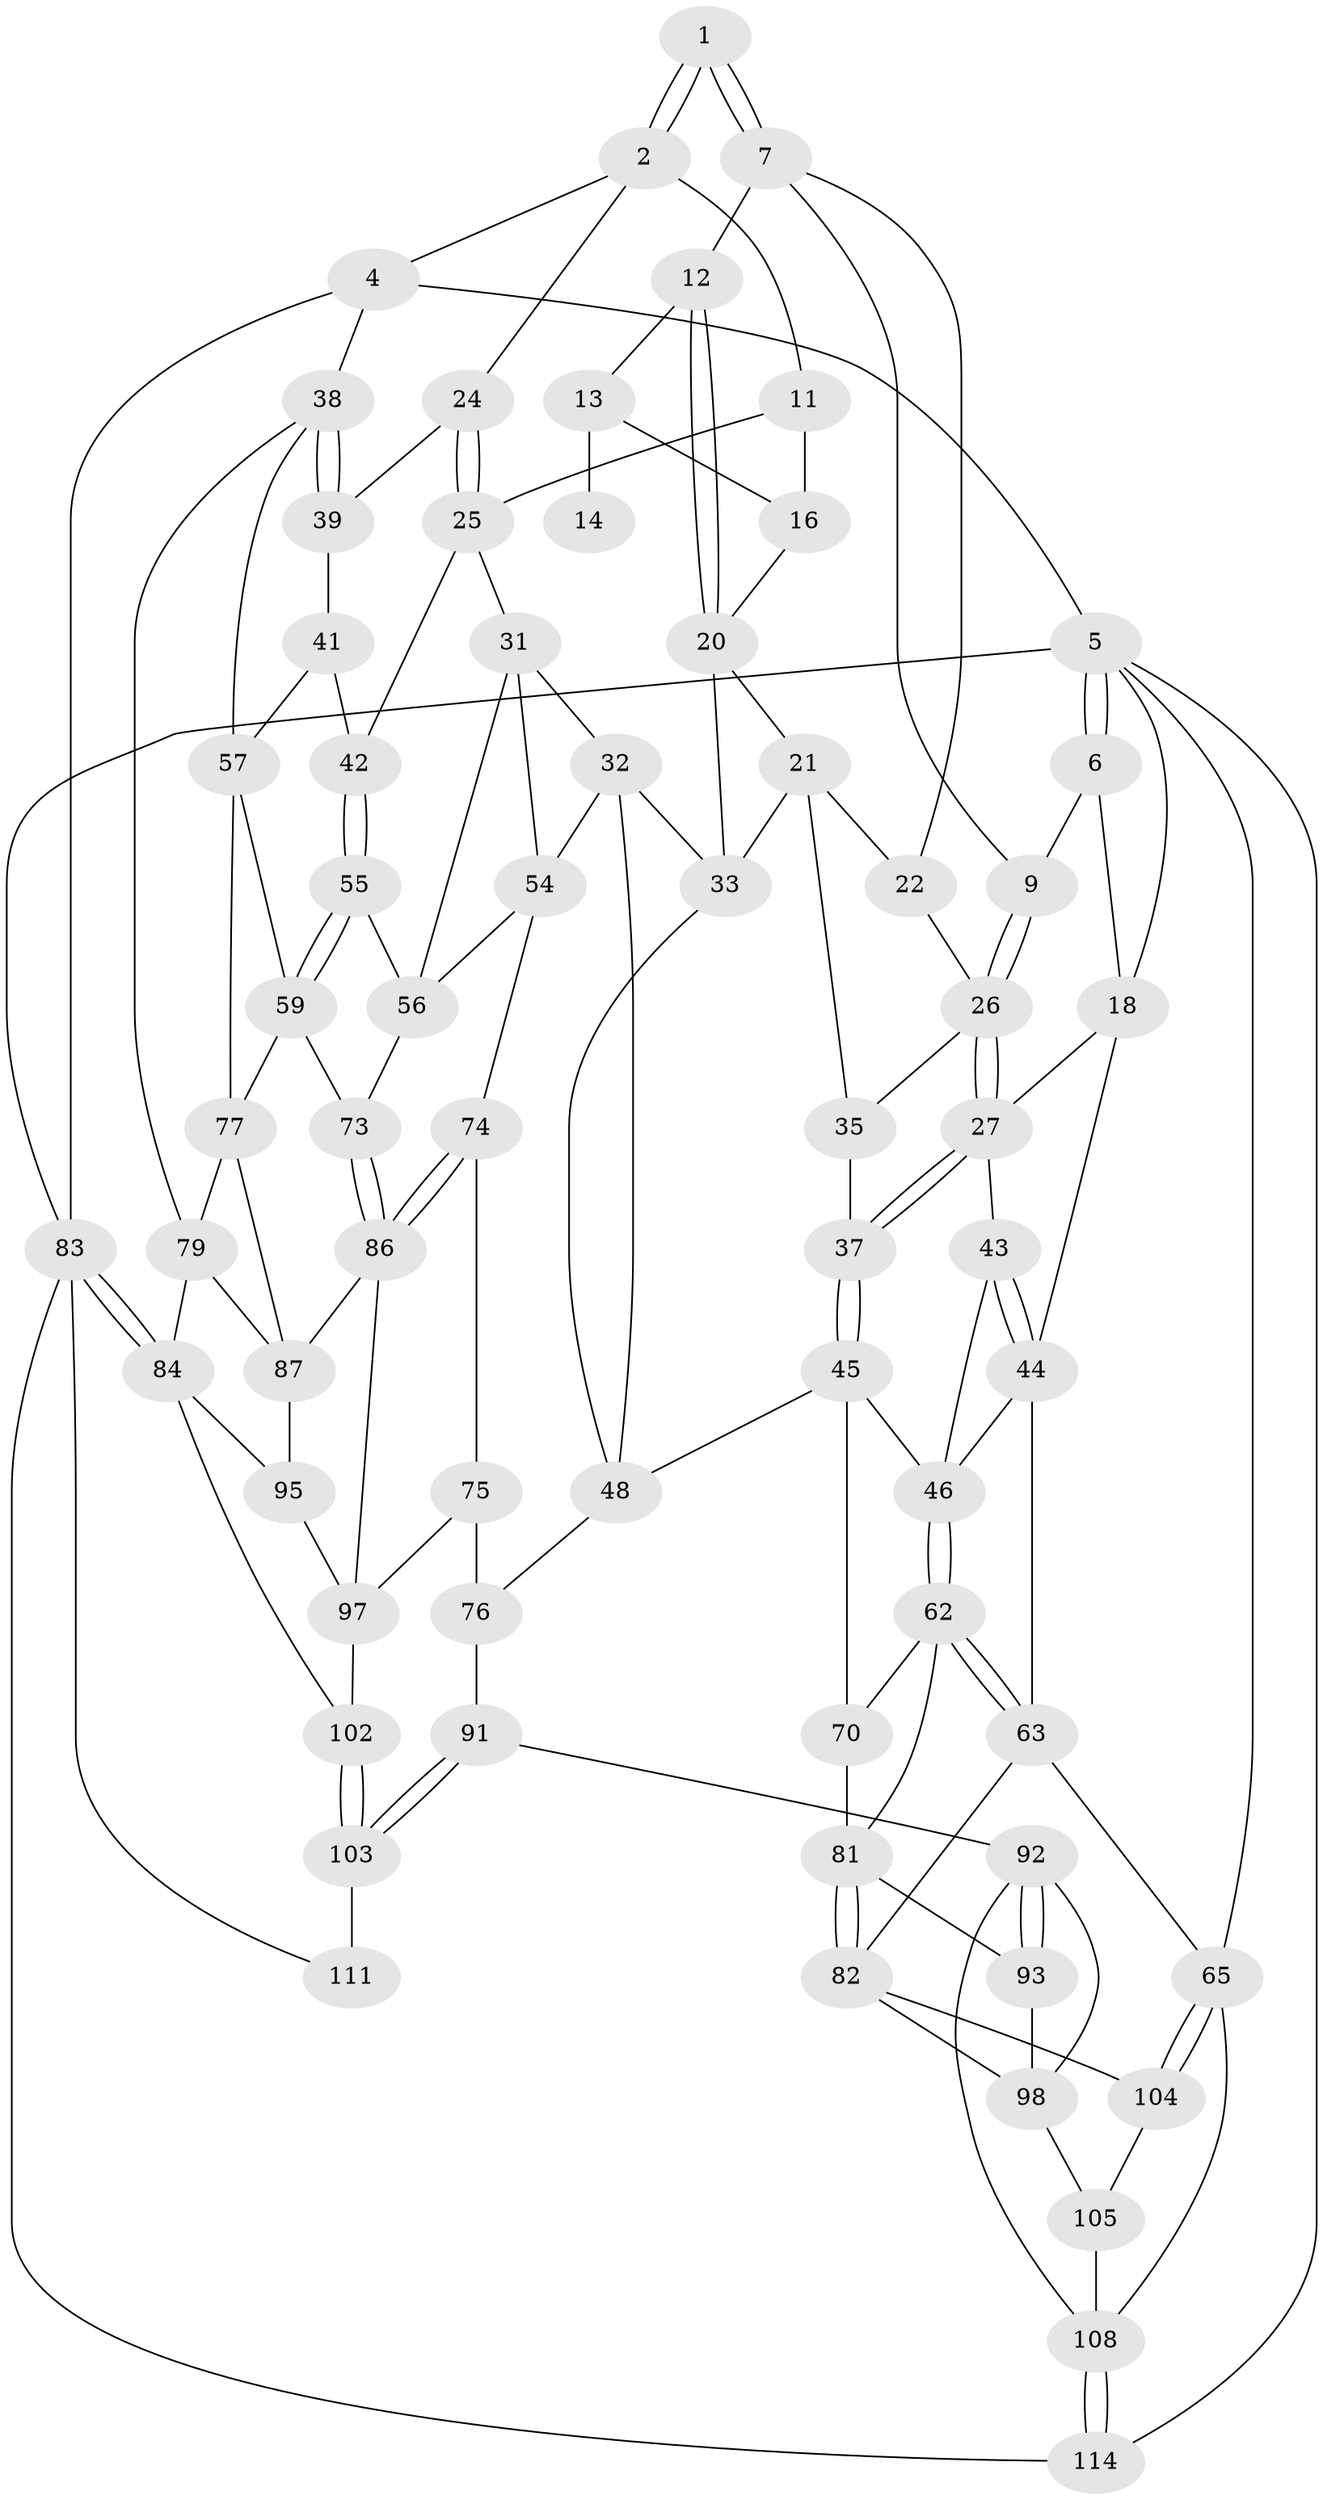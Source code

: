 // original degree distribution, {4: 0.22807017543859648, 5: 0.49122807017543857, 6: 0.24561403508771928, 3: 0.03508771929824561}
// Generated by graph-tools (version 1.1) at 2025/42/03/06/25 10:42:34]
// undirected, 68 vertices, 144 edges
graph export_dot {
graph [start="1"]
  node [color=gray90,style=filled];
  1 [pos="+0.53859886626863+0"];
  2 [pos="+0.8318327256749656+0",super="+3"];
  4 [pos="+1+0"];
  5 [pos="+0+0",super="+67"];
  6 [pos="+0.23298802164268168+0",super="+10"];
  7 [pos="+0.5150843316939001+0",super="+8"];
  9 [pos="+0.2910978453994912+0.08872618116364976"];
  11 [pos="+0.6686170099269038+0.03808337572110905",super="+15"];
  12 [pos="+0.5255767260401358+0"];
  13 [pos="+0.5572532144833525+0.04213529155217112",super="+17"];
  14 [pos="+0.6233490808868355+0.0686003311523713"];
  16 [pos="+0.6187700694136824+0.14705596527374698"];
  18 [pos="+0.11249405766782918+0.0995091736580217",super="+19"];
  20 [pos="+0.5059810458803096+0.14716242097514817",super="+23"];
  21 [pos="+0.425830355717269+0.1589700133675461",super="+34"];
  22 [pos="+0.3870296558171777+0.1300696024671984"];
  24 [pos="+0.7828734326236032+0.1738832047223469"];
  25 [pos="+0.7569685824136347+0.2064818852748492",super="+30"];
  26 [pos="+0.23720445457212377+0.16600724836206535",super="+29"];
  27 [pos="+0.21423802198888467+0.18910155496780018",super="+28"];
  31 [pos="+0.7036050017952987+0.3061442419227992",super="+53"];
  32 [pos="+0.6407508319688999+0.299429895542006",super="+51"];
  33 [pos="+0.5459280028707925+0.2591928020896313",super="+36"];
  35 [pos="+0.35216136388856284+0.29031185100070045"];
  37 [pos="+0.34408229880134955+0.29312629100218746"];
  38 [pos="+1+0.15329920433943708",super="+60"];
  39 [pos="+1+0.18480911759329877",super="+40"];
  41 [pos="+0.8549556292103555+0.34981699015136697",super="+52"];
  42 [pos="+0.8324339947265008+0.3409505387815482"];
  43 [pos="+0.15399420400435057+0.23249224267310467"];
  44 [pos="+0+0.12833383925272354",super="+61"];
  45 [pos="+0.24809069838034856+0.3938518580348813",super="+50"];
  46 [pos="+0.15605537060186261+0.3568999809371388",super="+47"];
  48 [pos="+0.476345168738215+0.4273391813525179",super="+49"];
  54 [pos="+0.5436356028360237+0.45539691661821013",super="+69"];
  55 [pos="+0.7712066853357279+0.4619287428737403"];
  56 [pos="+0.6990930962007174+0.44143624889607413",super="+68"];
  57 [pos="+0.9063361077475722+0.4201805939520786",super="+58"];
  59 [pos="+0.8003669034831169+0.4999188657906472",super="+72"];
  62 [pos="+0.10567085807223268+0.46830792870588284",super="+71"];
  63 [pos="+0+0.5581597188248265",super="+64"];
  65 [pos="+0+0.7788495865329408",super="+66"];
  70 [pos="+0.32509029319964666+0.5304704077284552"];
  73 [pos="+0.7541625934634452+0.5719917424798477"];
  74 [pos="+0.6037023450123244+0.5864579093205372"];
  75 [pos="+0.595426627812687+0.5956840522936756",super="+96"];
  76 [pos="+0.4401967894617653+0.5748459761762603",super="+90"];
  77 [pos="+0.9104024414889402+0.4874866907764749",super="+78"];
  79 [pos="+1+0.5896764622801531",super="+80"];
  81 [pos="+0.11897679458043849+0.5941642355202756",super="+94"];
  82 [pos="+0.08329606005192298+0.6400781851484386",super="+100"];
  83 [pos="+1+1",super="+112"];
  84 [pos="+1+1",super="+85"];
  86 [pos="+0.7283518603775312+0.6225993491318671",super="+89"];
  87 [pos="+0.8876793989999372+0.6226182575698455",super="+88"];
  91 [pos="+0.4568281677636468+0.8140142331604281"];
  92 [pos="+0.4403832257868531+0.8109803439128773",super="+107"];
  93 [pos="+0.29166512608693157+0.7579142450666015"];
  95 [pos="+0.90253169160312+0.841731657883653"];
  97 [pos="+0.6508360903041935+0.72086591575777",super="+101"];
  98 [pos="+0.2532803106739916+0.7753829504718184",super="+99"];
  102 [pos="+0.6071615544275994+0.8403056298385254",super="+106"];
  103 [pos="+0.4712661810387353+0.8322319927706919",super="+110"];
  104 [pos="+0+0.7738850204268318"];
  105 [pos="+0.15306540930580312+0.818983610532971"];
  108 [pos="+0.255784749303894+1",super="+109"];
  111 [pos="+0.631587218887067+0.9480749709163768",super="+113"];
  114 [pos="+0.249118094902401+1"];
  1 -- 2;
  1 -- 2;
  1 -- 7;
  1 -- 7;
  2 -- 11;
  2 -- 24;
  2 -- 4;
  4 -- 5;
  4 -- 38;
  4 -- 83;
  5 -- 6;
  5 -- 6;
  5 -- 18;
  5 -- 65;
  5 -- 114;
  5 -- 83;
  6 -- 9;
  6 -- 18;
  7 -- 12;
  7 -- 9;
  7 -- 22;
  9 -- 26;
  9 -- 26;
  11 -- 16;
  11 -- 25;
  12 -- 13;
  12 -- 20;
  12 -- 20;
  13 -- 14 [weight=2];
  13 -- 16;
  16 -- 20;
  18 -- 27;
  18 -- 44;
  20 -- 21;
  20 -- 33;
  21 -- 22;
  21 -- 33;
  21 -- 35;
  22 -- 26;
  24 -- 25;
  24 -- 25;
  24 -- 39;
  25 -- 42;
  25 -- 31;
  26 -- 27;
  26 -- 27;
  26 -- 35;
  27 -- 37;
  27 -- 37;
  27 -- 43;
  31 -- 32;
  31 -- 56;
  31 -- 54;
  32 -- 33;
  32 -- 48;
  32 -- 54;
  33 -- 48;
  35 -- 37;
  37 -- 45;
  37 -- 45;
  38 -- 39;
  38 -- 39;
  38 -- 57;
  38 -- 79;
  39 -- 41 [weight=2];
  41 -- 42;
  41 -- 57;
  42 -- 55;
  42 -- 55;
  43 -- 44;
  43 -- 44;
  43 -- 46;
  44 -- 63;
  44 -- 46;
  45 -- 46;
  45 -- 70;
  45 -- 48;
  46 -- 62;
  46 -- 62;
  48 -- 76;
  54 -- 56;
  54 -- 74;
  55 -- 56;
  55 -- 59;
  55 -- 59;
  56 -- 73;
  57 -- 59;
  57 -- 77;
  59 -- 73;
  59 -- 77;
  62 -- 63;
  62 -- 63;
  62 -- 81;
  62 -- 70;
  63 -- 65;
  63 -- 82;
  65 -- 104;
  65 -- 104;
  65 -- 108;
  70 -- 81;
  73 -- 86;
  73 -- 86;
  74 -- 75;
  74 -- 86;
  74 -- 86;
  75 -- 76 [weight=2];
  75 -- 97;
  76 -- 91;
  77 -- 79;
  77 -- 87;
  79 -- 84;
  79 -- 87;
  81 -- 82;
  81 -- 82;
  81 -- 93;
  82 -- 104;
  82 -- 98;
  83 -- 84;
  83 -- 84;
  83 -- 114;
  83 -- 111;
  84 -- 95;
  84 -- 102;
  86 -- 97;
  86 -- 87;
  87 -- 95;
  91 -- 92;
  91 -- 103;
  91 -- 103;
  92 -- 93;
  92 -- 93;
  92 -- 108;
  92 -- 98;
  93 -- 98;
  95 -- 97;
  97 -- 102;
  98 -- 105;
  102 -- 103;
  102 -- 103;
  103 -- 111 [weight=2];
  104 -- 105;
  105 -- 108;
  108 -- 114;
  108 -- 114;
}
